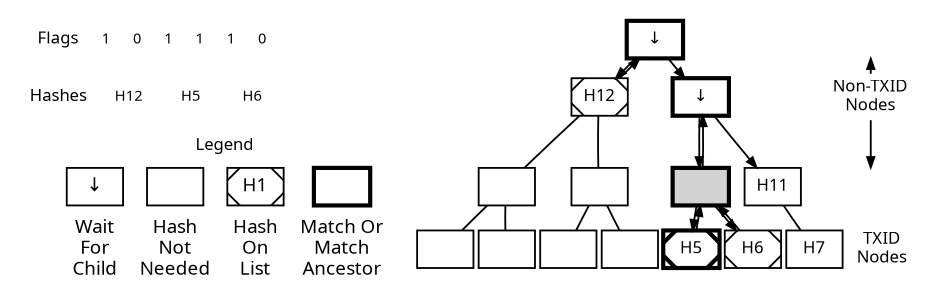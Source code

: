 digraph merkleblock {

//size="6.25,2.22";
size="6.25";
rankdir=BT
nodesep=0.07
splines="false"

edge [ penwidth = 1.75, fontname="Sans" ]
node [ penwidth = 1.75, shape = "box", fontname="Sans", ]
graph [ penwidth = 1.75, fontname="Sans", fontsize = 16 ]

subgraph cluster_flags {
    node [ label = "", width=0.2, height=0.2, fontsize = 14, shape = "none", style = "invis" ];
    graph [ penwidth = 0 ];

    flag8 [ label = "0" ];
    flag7 [ label = "0" ];
    flag6 [ label = "0", style = "" ];
    flag5 [ label = "1", style = "" ];
    flag4 [ label = "1", style = "" ];
    flag3 [ label = "1", style = "" ];
    flag2 [ label = "0", style = "" ];
    flag1 [ label = "1", style = "" ];
    flag_label [ label = "Flags", style = "", shape = "none", fontsize = 16 ];
}

subgraph cluster_hashes {
    graph [ penwidth = 0 ];
    node [ shape = "none", style = "invis" ];

    hash4 [ label = "H4" ];
    hash3 [ label = "H6", style = "" ];
    hash2 [ label = "H5", style = "" ];
    hash1 [ label = "H12", style = "" ];
    hash_label [ label = "Hashes", style = "", shape = "none", fontsize = 16 ];
}

hash_label -> flag_label [ style = "invis" ];

subgraph cluster_legend {
    node [ label = "", fontsize = 18 ];
    graph [ penwidth = 0 ];
    edge [ style = "invis" ];
    ranksep = 3;


    {
        node [ shape = "none" ];
        matched_filter_label [ label = "Match Or\nMatch\nAncestor" ];
        hash_from_list_label [ label = "Hash\nOn\nList" ];
        hash_computed_label [ label = "Hash\nNot\nNeeded" ];
        waiting_label [ label = "Wait\nFor\nChild" ];
    }

    matched_filter [ penwidth = 4 ];
    hash_from_list [ label = "H1", style = "diagonals" ];
    hash_computed [ label = "" ];
    waiting [ label = "↓" ];

    pre_legend_label [ label = "", style = "invis", width=0, height=0 ];
    legend_label [ label = "", style = "invis", width=0, height=0 ];
    pre_legend_label -> legend_label [ style = "invis" ];



    waiting_label -> waiting;
    hash_from_list_label -> hash_from_list;
    hash_computed_label -> hash_computed;
    matched_filter_label -> matched_filter;

    labelloc = b;
    label = "Legend"

}

legend_label -> hash_label [ style = "invis" ];

subgraph cluster_tree {
    edge [ dir = "none" ];
    node [ label = "", fontsize = 16 ];
    graph [ penwidth = 0 ];

    {
    root_row [ shape = "none" ];
    row1 [ shape = "none", label = "Non-TXID\nNodes" ];
    row2 [ shape = "none", style = "invis", width = 1.2 ];
    txid_row [ label = "TXID\nNodes", shape = "none" ];

    row2 -> row1 [ dir = "back" ];
    row1 -> root_row [ dir = ""];
    txid_row -> row2 [ style = "invis" ];
    }

    G [ label = "H7" ];
    F [ label = "H6", style = "diagonals" ];
    E [ label = "H5", penwidth = 4, style = "diagonals" ];
    D [ label = "" ];
    C [ label = "" ];
    B [ label = "" ];
    A [ label = "" ];

    A -> AB;
    B -> AB;
    C -> CD;
    D -> CD;
    E -> EF [ dir = "back" ];
    F -> EF [ dir = "back" ];
    G -> G2;

    AB [ label = "" ];
    CD [ label = "" ];
    EF [ label = "", penwidth = 4, style = "filled" ];
    G2 [ label = "H11" ];

    AB -> A [ constraint = false, style = "invis" ];
    AB -> B [ constraint = false, style = "invis" ];
    CD -> C [ constraint = false, style = "invis" ];
    CD -> D [ constraint = false, style = "invis" ];
    EF -> E [ constraint = false, dir = "back" ];
    EF -> F [ constraint = false, dir = "back" ];
    G2 -> G [ constraint = false, style = "invis" ];

    AB -> ABCD;
    CD -> ABCD;
    EF -> EFG2 [ dir = "back" ];
    G2 -> EFG2 [ dir = "back" ];

    ABCD -> AB [ constraint = false, style = "invis" ];
    ABCD -> CD [ constraint = false, style = "invis" ];
    EFG2 -> EF [ constraint = false, dir = "back" ];
    EFG2 -> G2 [ constraint = false, style = "invis" ];

    ABCD [ label = "H12", style = "diagonals" ];
    EFG2 [ label = "↓", penwidth = 4 ];

    ABCD -> ROOT [ dir = "back" ];
    EFG2 -> ROOT [ dir = "back" ];

    ROOT -> ABCD [ constraint = false, dir = "back" ];
    ROOT -> EFG2 [ constraint = false, style = "invis" ];

    ROOT [ label = "↓", penwidth = 4 ];

}

//label = "Parsing A MerkleBlock Message"
}
